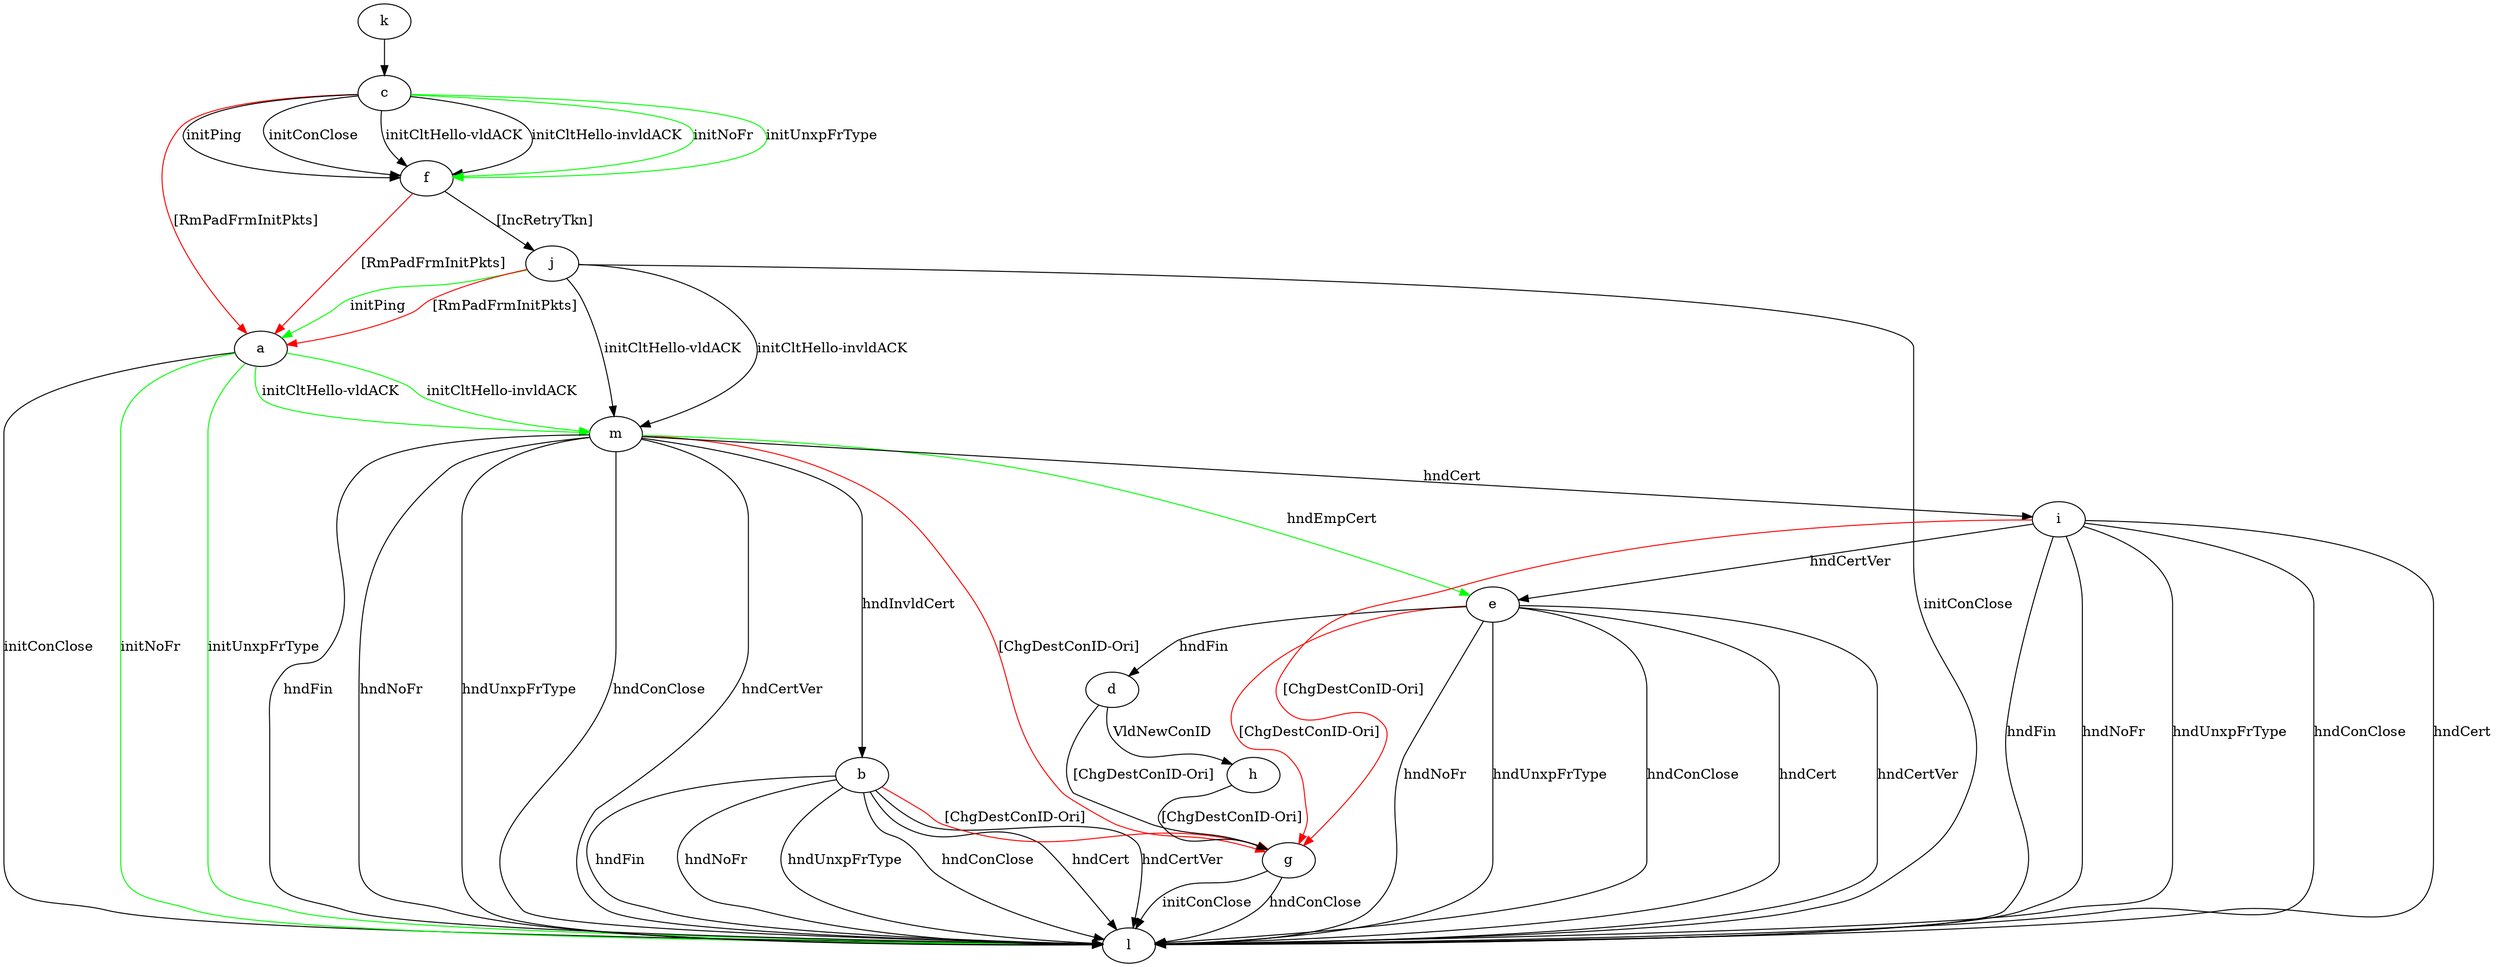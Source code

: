 digraph "" {
	a -> l	[key=0,
		label="initConClose "];
	a -> l	[key=1,
		color=green,
		label="initNoFr "];
	a -> l	[key=2,
		color=green,
		label="initUnxpFrType "];
	a -> m	[key=0,
		color=green,
		label="initCltHello-vldACK "];
	a -> m	[key=1,
		color=green,
		label="initCltHello-invldACK "];
	b -> g	[key=0,
		color=red,
		label="[ChgDestConID-Ori] "];
	b -> l	[key=0,
		label="hndFin "];
	b -> l	[key=1,
		label="hndNoFr "];
	b -> l	[key=2,
		label="hndUnxpFrType "];
	b -> l	[key=3,
		label="hndConClose "];
	b -> l	[key=4,
		label="hndCert "];
	b -> l	[key=5,
		label="hndCertVer "];
	c -> a	[key=0,
		color=red,
		label="[RmPadFrmInitPkts] "];
	c -> f	[key=0,
		label="initPing "];
	c -> f	[key=1,
		label="initConClose "];
	c -> f	[key=2,
		label="initCltHello-vldACK "];
	c -> f	[key=3,
		label="initCltHello-invldACK "];
	c -> f	[key=4,
		color=green,
		label="initNoFr "];
	c -> f	[key=5,
		color=green,
		label="initUnxpFrType "];
	d -> g	[key=0,
		label="[ChgDestConID-Ori] "];
	d -> h	[key=0,
		label="VldNewConID "];
	e -> d	[key=0,
		label="hndFin "];
	e -> g	[key=0,
		color=red,
		label="[ChgDestConID-Ori] "];
	e -> l	[key=0,
		label="hndNoFr "];
	e -> l	[key=1,
		label="hndUnxpFrType "];
	e -> l	[key=2,
		label="hndConClose "];
	e -> l	[key=3,
		label="hndCert "];
	e -> l	[key=4,
		label="hndCertVer "];
	f -> a	[key=0,
		color=red,
		label="[RmPadFrmInitPkts] "];
	f -> j	[key=0,
		label="[IncRetryTkn] "];
	g -> l	[key=0,
		label="initConClose "];
	g -> l	[key=1,
		label="hndConClose "];
	h -> g	[key=0,
		label="[ChgDestConID-Ori] "];
	i -> e	[key=0,
		label="hndCertVer "];
	i -> g	[key=0,
		color=red,
		label="[ChgDestConID-Ori] "];
	i -> l	[key=0,
		label="hndFin "];
	i -> l	[key=1,
		label="hndNoFr "];
	i -> l	[key=2,
		label="hndUnxpFrType "];
	i -> l	[key=3,
		label="hndConClose "];
	i -> l	[key=4,
		label="hndCert "];
	j -> a	[key=0,
		color=green,
		label="initPing "];
	j -> a	[key=1,
		color=red,
		label="[RmPadFrmInitPkts] "];
	j -> l	[key=0,
		label="initConClose "];
	j -> m	[key=0,
		label="initCltHello-vldACK "];
	j -> m	[key=1,
		label="initCltHello-invldACK "];
	k -> c	[key=0];
	m -> b	[key=0,
		label="hndInvldCert "];
	m -> e	[key=0,
		color=green,
		label="hndEmpCert "];
	m -> g	[key=0,
		color=red,
		label="[ChgDestConID-Ori] "];
	m -> i	[key=0,
		label="hndCert "];
	m -> l	[key=0,
		label="hndFin "];
	m -> l	[key=1,
		label="hndNoFr "];
	m -> l	[key=2,
		label="hndUnxpFrType "];
	m -> l	[key=3,
		label="hndConClose "];
	m -> l	[key=4,
		label="hndCertVer "];
}
